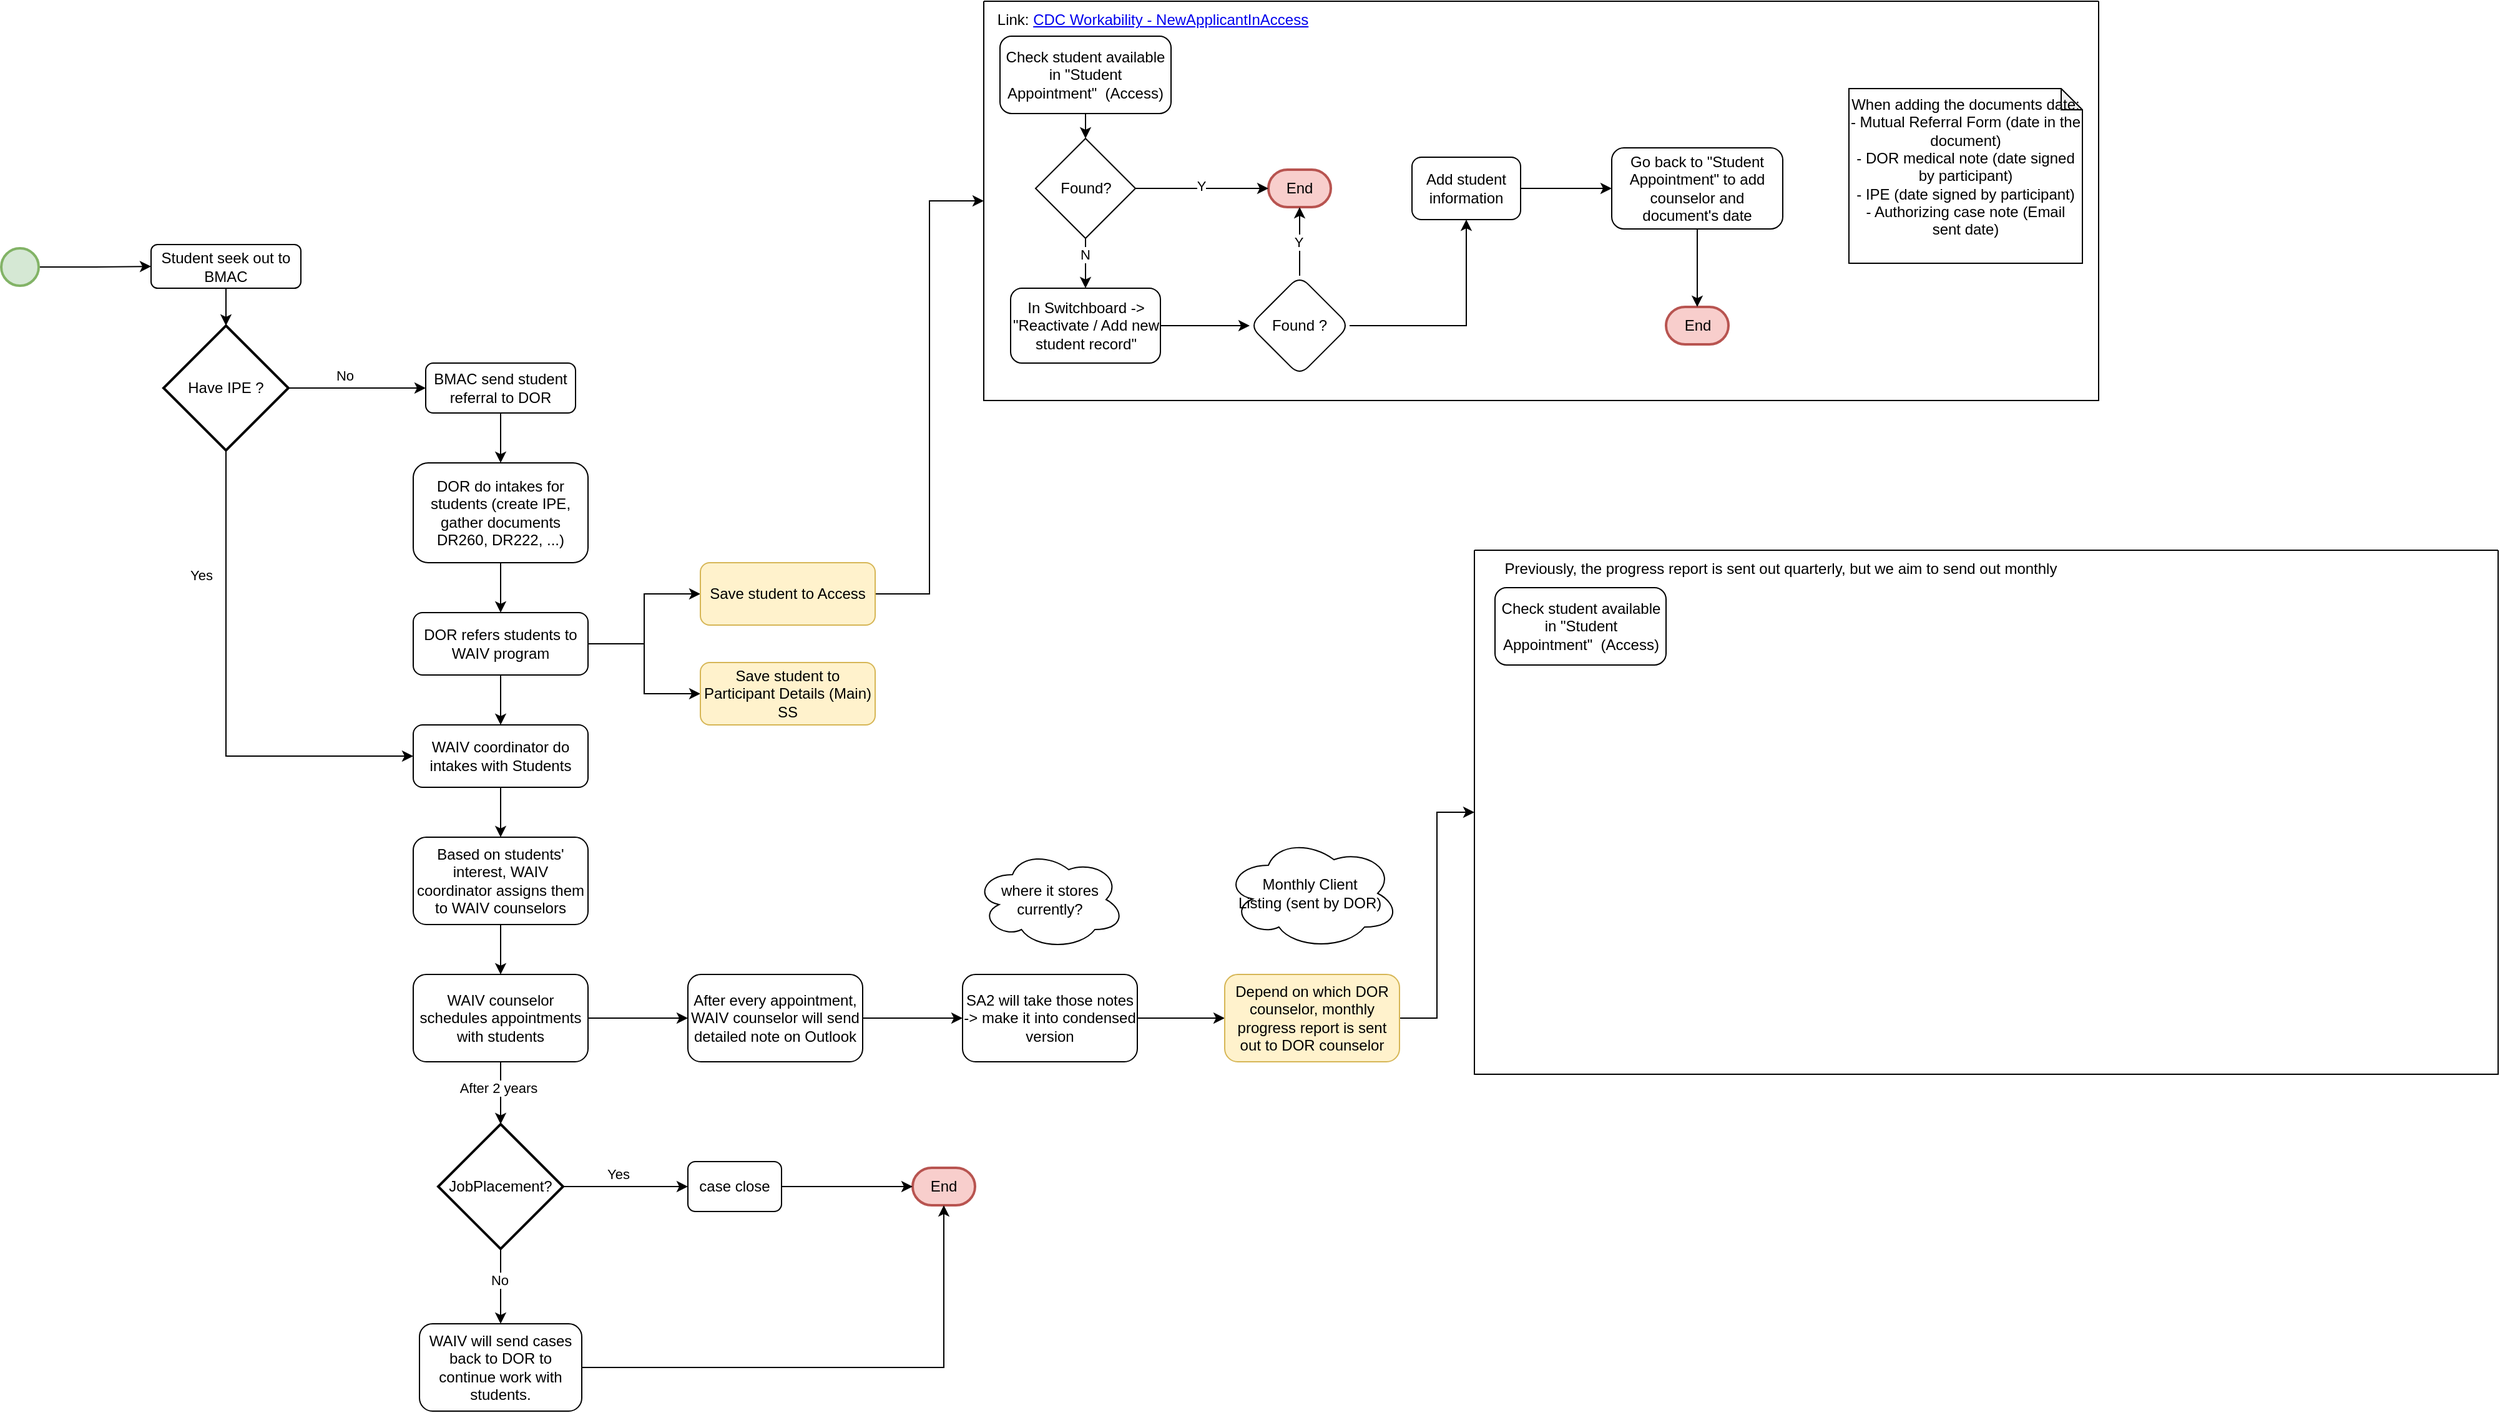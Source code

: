 <mxfile version="26.2.12">
  <diagram id="C5RBs43oDa-KdzZeNtuy" name="Page-1">
    <mxGraphModel dx="1671" dy="2094" grid="1" gridSize="10" guides="1" tooltips="1" connect="1" arrows="1" fold="1" page="1" pageScale="1" pageWidth="827" pageHeight="1169" math="0" shadow="0">
      <root>
        <mxCell id="WIyWlLk6GJQsqaUBKTNV-0" />
        <mxCell id="WIyWlLk6GJQsqaUBKTNV-1" parent="WIyWlLk6GJQsqaUBKTNV-0" />
        <mxCell id="_nmG_EsVDidJPEz30VU9-44" style="edgeStyle=orthogonalEdgeStyle;rounded=0;orthogonalLoop=1;jettySize=auto;html=1;exitX=0.5;exitY=1;exitDx=0;exitDy=0;entryX=0.5;entryY=0;entryDx=0;entryDy=0;" parent="WIyWlLk6GJQsqaUBKTNV-1" source="WIyWlLk6GJQsqaUBKTNV-3" target="_nmG_EsVDidJPEz30VU9-4" edge="1">
          <mxGeometry relative="1" as="geometry" />
        </mxCell>
        <mxCell id="WIyWlLk6GJQsqaUBKTNV-3" value="BMAC send student referral to DOR" style="rounded=1;whiteSpace=wrap;html=1;fontSize=12;glass=0;strokeWidth=1;shadow=0;" parent="WIyWlLk6GJQsqaUBKTNV-1" vertex="1">
          <mxGeometry x="380" y="100" width="120" height="40" as="geometry" />
        </mxCell>
        <mxCell id="_nmG_EsVDidJPEz30VU9-3" style="edgeStyle=orthogonalEdgeStyle;rounded=0;orthogonalLoop=1;jettySize=auto;html=1;exitX=1;exitY=0.5;exitDx=0;exitDy=0;exitPerimeter=0;entryX=0;entryY=0.5;entryDx=0;entryDy=0;" parent="WIyWlLk6GJQsqaUBKTNV-1" source="_nmG_EsVDidJPEz30VU9-0" target="_nmG_EsVDidJPEz30VU9-1" edge="1">
          <mxGeometry relative="1" as="geometry" />
        </mxCell>
        <mxCell id="_nmG_EsVDidJPEz30VU9-0" value="" style="strokeWidth=2;html=1;shape=mxgraph.flowchart.start_2;whiteSpace=wrap;fillColor=#d5e8d4;strokeColor=#82b366;" parent="WIyWlLk6GJQsqaUBKTNV-1" vertex="1">
          <mxGeometry x="40" y="8" width="30" height="30" as="geometry" />
        </mxCell>
        <mxCell id="_nmG_EsVDidJPEz30VU9-1" value="Student seek out to BMAC" style="rounded=1;whiteSpace=wrap;html=1;" parent="WIyWlLk6GJQsqaUBKTNV-1" vertex="1">
          <mxGeometry x="160" y="5" width="120" height="35" as="geometry" />
        </mxCell>
        <mxCell id="_nmG_EsVDidJPEz30VU9-7" value="" style="edgeStyle=orthogonalEdgeStyle;rounded=0;orthogonalLoop=1;jettySize=auto;html=1;" parent="WIyWlLk6GJQsqaUBKTNV-1" source="_nmG_EsVDidJPEz30VU9-4" target="_nmG_EsVDidJPEz30VU9-6" edge="1">
          <mxGeometry relative="1" as="geometry" />
        </mxCell>
        <mxCell id="_nmG_EsVDidJPEz30VU9-4" value="DOR do intakes for students (create IPE, gather documents DR260, DR222, ...)" style="rounded=1;whiteSpace=wrap;html=1;fontSize=12;glass=0;strokeWidth=1;shadow=0;" parent="WIyWlLk6GJQsqaUBKTNV-1" vertex="1">
          <mxGeometry x="370" y="180" width="140" height="80" as="geometry" />
        </mxCell>
        <mxCell id="_nmG_EsVDidJPEz30VU9-9" value="" style="edgeStyle=orthogonalEdgeStyle;rounded=0;orthogonalLoop=1;jettySize=auto;html=1;" parent="WIyWlLk6GJQsqaUBKTNV-1" source="_nmG_EsVDidJPEz30VU9-6" target="_nmG_EsVDidJPEz30VU9-8" edge="1">
          <mxGeometry relative="1" as="geometry" />
        </mxCell>
        <mxCell id="ooBP4RP4iMkbLxyPNMtn-1" style="edgeStyle=orthogonalEdgeStyle;rounded=0;orthogonalLoop=1;jettySize=auto;html=1;exitX=1;exitY=0.5;exitDx=0;exitDy=0;" edge="1" parent="WIyWlLk6GJQsqaUBKTNV-1" source="_nmG_EsVDidJPEz30VU9-6" target="_nmG_EsVDidJPEz30VU9-11">
          <mxGeometry relative="1" as="geometry" />
        </mxCell>
        <mxCell id="ooBP4RP4iMkbLxyPNMtn-2" style="edgeStyle=orthogonalEdgeStyle;rounded=0;orthogonalLoop=1;jettySize=auto;html=1;exitX=1;exitY=0.5;exitDx=0;exitDy=0;" edge="1" parent="WIyWlLk6GJQsqaUBKTNV-1" source="_nmG_EsVDidJPEz30VU9-6" target="ooBP4RP4iMkbLxyPNMtn-0">
          <mxGeometry relative="1" as="geometry" />
        </mxCell>
        <mxCell id="_nmG_EsVDidJPEz30VU9-6" value="DOR refers students to WAIV program" style="rounded=1;whiteSpace=wrap;html=1;fontSize=12;glass=0;strokeWidth=1;shadow=0;" parent="WIyWlLk6GJQsqaUBKTNV-1" vertex="1">
          <mxGeometry x="370" y="300" width="140" height="50" as="geometry" />
        </mxCell>
        <mxCell id="_nmG_EsVDidJPEz30VU9-14" value="" style="edgeStyle=orthogonalEdgeStyle;rounded=0;orthogonalLoop=1;jettySize=auto;html=1;" parent="WIyWlLk6GJQsqaUBKTNV-1" source="_nmG_EsVDidJPEz30VU9-8" target="_nmG_EsVDidJPEz30VU9-13" edge="1">
          <mxGeometry relative="1" as="geometry" />
        </mxCell>
        <mxCell id="_nmG_EsVDidJPEz30VU9-8" value="WAIV coordinator do intakes with Students" style="rounded=1;whiteSpace=wrap;html=1;fontSize=12;glass=0;strokeWidth=1;shadow=0;" parent="WIyWlLk6GJQsqaUBKTNV-1" vertex="1">
          <mxGeometry x="370" y="390" width="140" height="50" as="geometry" />
        </mxCell>
        <mxCell id="ooBP4RP4iMkbLxyPNMtn-10" style="edgeStyle=orthogonalEdgeStyle;rounded=0;orthogonalLoop=1;jettySize=auto;html=1;exitX=1;exitY=0.5;exitDx=0;exitDy=0;entryX=0;entryY=0.5;entryDx=0;entryDy=0;" edge="1" parent="WIyWlLk6GJQsqaUBKTNV-1" source="_nmG_EsVDidJPEz30VU9-11" target="ooBP4RP4iMkbLxyPNMtn-3">
          <mxGeometry relative="1" as="geometry" />
        </mxCell>
        <mxCell id="_nmG_EsVDidJPEz30VU9-11" value="Save student to Access" style="rounded=1;whiteSpace=wrap;html=1;fontSize=12;glass=0;strokeWidth=1;shadow=0;fillColor=#fff2cc;strokeColor=#d6b656;" parent="WIyWlLk6GJQsqaUBKTNV-1" vertex="1">
          <mxGeometry x="600" y="260" width="140" height="50" as="geometry" />
        </mxCell>
        <mxCell id="_nmG_EsVDidJPEz30VU9-16" value="" style="edgeStyle=orthogonalEdgeStyle;rounded=0;orthogonalLoop=1;jettySize=auto;html=1;" parent="WIyWlLk6GJQsqaUBKTNV-1" source="_nmG_EsVDidJPEz30VU9-13" target="_nmG_EsVDidJPEz30VU9-15" edge="1">
          <mxGeometry relative="1" as="geometry" />
        </mxCell>
        <mxCell id="_nmG_EsVDidJPEz30VU9-13" value="Based on students&#39; interest, WAIV coordinator assigns them to WAIV counselors" style="rounded=1;whiteSpace=wrap;html=1;fontSize=12;glass=0;strokeWidth=1;shadow=0;" parent="WIyWlLk6GJQsqaUBKTNV-1" vertex="1">
          <mxGeometry x="370" y="480" width="140" height="70" as="geometry" />
        </mxCell>
        <mxCell id="_nmG_EsVDidJPEz30VU9-18" value="" style="edgeStyle=orthogonalEdgeStyle;rounded=0;orthogonalLoop=1;jettySize=auto;html=1;" parent="WIyWlLk6GJQsqaUBKTNV-1" source="_nmG_EsVDidJPEz30VU9-15" target="_nmG_EsVDidJPEz30VU9-17" edge="1">
          <mxGeometry relative="1" as="geometry" />
        </mxCell>
        <mxCell id="_nmG_EsVDidJPEz30VU9-15" value="WAIV counselor schedules appointments with students" style="rounded=1;whiteSpace=wrap;html=1;fontSize=12;glass=0;strokeWidth=1;shadow=0;" parent="WIyWlLk6GJQsqaUBKTNV-1" vertex="1">
          <mxGeometry x="370" y="590" width="140" height="70" as="geometry" />
        </mxCell>
        <mxCell id="_nmG_EsVDidJPEz30VU9-20" value="" style="edgeStyle=orthogonalEdgeStyle;rounded=0;orthogonalLoop=1;jettySize=auto;html=1;" parent="WIyWlLk6GJQsqaUBKTNV-1" source="_nmG_EsVDidJPEz30VU9-17" target="_nmG_EsVDidJPEz30VU9-19" edge="1">
          <mxGeometry relative="1" as="geometry" />
        </mxCell>
        <mxCell id="_nmG_EsVDidJPEz30VU9-17" value="After every appointment, WAIV counselor will send detailed note on Outlook" style="rounded=1;whiteSpace=wrap;html=1;fontSize=12;glass=0;strokeWidth=1;shadow=0;" parent="WIyWlLk6GJQsqaUBKTNV-1" vertex="1">
          <mxGeometry x="590" y="590" width="140" height="70" as="geometry" />
        </mxCell>
        <mxCell id="_nmG_EsVDidJPEz30VU9-27" style="edgeStyle=orthogonalEdgeStyle;rounded=0;orthogonalLoop=1;jettySize=auto;html=1;exitX=1;exitY=0.5;exitDx=0;exitDy=0;" parent="WIyWlLk6GJQsqaUBKTNV-1" source="_nmG_EsVDidJPEz30VU9-19" target="_nmG_EsVDidJPEz30VU9-25" edge="1">
          <mxGeometry relative="1" as="geometry" />
        </mxCell>
        <mxCell id="_nmG_EsVDidJPEz30VU9-19" value="SA2 will take those notes -&amp;gt; make it into condensed version" style="rounded=1;whiteSpace=wrap;html=1;fontSize=12;glass=0;strokeWidth=1;shadow=0;" parent="WIyWlLk6GJQsqaUBKTNV-1" vertex="1">
          <mxGeometry x="810" y="590" width="140" height="70" as="geometry" />
        </mxCell>
        <mxCell id="_nmG_EsVDidJPEz30VU9-21" value="case close" style="rounded=1;whiteSpace=wrap;html=1;fontSize=12;glass=0;strokeWidth=1;shadow=0;" parent="WIyWlLk6GJQsqaUBKTNV-1" vertex="1">
          <mxGeometry x="590" y="740" width="75" height="40" as="geometry" />
        </mxCell>
        <mxCell id="ooBP4RP4iMkbLxyPNMtn-32" style="edgeStyle=orthogonalEdgeStyle;rounded=0;orthogonalLoop=1;jettySize=auto;html=1;exitX=1;exitY=0.5;exitDx=0;exitDy=0;" edge="1" parent="WIyWlLk6GJQsqaUBKTNV-1" source="_nmG_EsVDidJPEz30VU9-25" target="ooBP4RP4iMkbLxyPNMtn-31">
          <mxGeometry relative="1" as="geometry" />
        </mxCell>
        <mxCell id="_nmG_EsVDidJPEz30VU9-25" value="Depend on which DOR counselor, monthly progress report is sent out to DOR counselor" style="rounded=1;whiteSpace=wrap;html=1;fontSize=12;glass=0;strokeWidth=1;shadow=0;fillColor=#fff2cc;strokeColor=#d6b656;" parent="WIyWlLk6GJQsqaUBKTNV-1" vertex="1">
          <mxGeometry x="1020" y="590" width="140" height="70" as="geometry" />
        </mxCell>
        <mxCell id="_nmG_EsVDidJPEz30VU9-31" value="" style="edgeStyle=orthogonalEdgeStyle;rounded=0;orthogonalLoop=1;jettySize=auto;html=1;entryX=0;entryY=0.5;entryDx=0;entryDy=0;" parent="WIyWlLk6GJQsqaUBKTNV-1" source="_nmG_EsVDidJPEz30VU9-28" target="_nmG_EsVDidJPEz30VU9-21" edge="1">
          <mxGeometry relative="1" as="geometry">
            <mxPoint x="590" y="750" as="targetPoint" />
          </mxGeometry>
        </mxCell>
        <mxCell id="_nmG_EsVDidJPEz30VU9-32" value="Yes" style="edgeLabel;html=1;align=center;verticalAlign=middle;resizable=0;points=[];" parent="_nmG_EsVDidJPEz30VU9-31" vertex="1" connectable="0">
          <mxGeometry x="-0.12" relative="1" as="geometry">
            <mxPoint y="-10" as="offset" />
          </mxGeometry>
        </mxCell>
        <mxCell id="_nmG_EsVDidJPEz30VU9-34" style="edgeStyle=orthogonalEdgeStyle;rounded=0;orthogonalLoop=1;jettySize=auto;html=1;exitX=0.5;exitY=1;exitDx=0;exitDy=0;exitPerimeter=0;entryX=0.5;entryY=0;entryDx=0;entryDy=0;" parent="WIyWlLk6GJQsqaUBKTNV-1" source="_nmG_EsVDidJPEz30VU9-28" target="_nmG_EsVDidJPEz30VU9-33" edge="1">
          <mxGeometry relative="1" as="geometry" />
        </mxCell>
        <mxCell id="_nmG_EsVDidJPEz30VU9-37" value="No" style="edgeLabel;html=1;align=center;verticalAlign=middle;resizable=0;points=[];" parent="_nmG_EsVDidJPEz30VU9-34" vertex="1" connectable="0">
          <mxGeometry x="-0.167" y="-1" relative="1" as="geometry">
            <mxPoint as="offset" />
          </mxGeometry>
        </mxCell>
        <mxCell id="_nmG_EsVDidJPEz30VU9-28" value="JobPlacement?" style="strokeWidth=2;html=1;shape=mxgraph.flowchart.decision;whiteSpace=wrap;" parent="WIyWlLk6GJQsqaUBKTNV-1" vertex="1">
          <mxGeometry x="390" y="710" width="100" height="100" as="geometry" />
        </mxCell>
        <mxCell id="_nmG_EsVDidJPEz30VU9-29" style="edgeStyle=orthogonalEdgeStyle;rounded=0;orthogonalLoop=1;jettySize=auto;html=1;exitX=0.5;exitY=1;exitDx=0;exitDy=0;entryX=0.5;entryY=0;entryDx=0;entryDy=0;entryPerimeter=0;" parent="WIyWlLk6GJQsqaUBKTNV-1" source="_nmG_EsVDidJPEz30VU9-15" target="_nmG_EsVDidJPEz30VU9-28" edge="1">
          <mxGeometry relative="1" as="geometry" />
        </mxCell>
        <mxCell id="_nmG_EsVDidJPEz30VU9-39" value="After 2 years" style="edgeLabel;html=1;align=center;verticalAlign=middle;resizable=0;points=[];" parent="_nmG_EsVDidJPEz30VU9-29" vertex="1" connectable="0">
          <mxGeometry x="-0.16" y="-2" relative="1" as="geometry">
            <mxPoint as="offset" />
          </mxGeometry>
        </mxCell>
        <mxCell id="_nmG_EsVDidJPEz30VU9-33" value="WAIV will send cases back to DOR to continue work with students." style="rounded=1;whiteSpace=wrap;html=1;" parent="WIyWlLk6GJQsqaUBKTNV-1" vertex="1">
          <mxGeometry x="375" y="870" width="130" height="70" as="geometry" />
        </mxCell>
        <mxCell id="_nmG_EsVDidJPEz30VU9-35" value="End" style="strokeWidth=2;html=1;shape=mxgraph.flowchart.terminator;whiteSpace=wrap;fillColor=#f8cecc;strokeColor=#b85450;" parent="WIyWlLk6GJQsqaUBKTNV-1" vertex="1">
          <mxGeometry x="770" y="745" width="50" height="30" as="geometry" />
        </mxCell>
        <mxCell id="_nmG_EsVDidJPEz30VU9-36" style="edgeStyle=orthogonalEdgeStyle;rounded=0;orthogonalLoop=1;jettySize=auto;html=1;exitX=1;exitY=0.5;exitDx=0;exitDy=0;entryX=0;entryY=0.5;entryDx=0;entryDy=0;entryPerimeter=0;" parent="WIyWlLk6GJQsqaUBKTNV-1" source="_nmG_EsVDidJPEz30VU9-21" target="_nmG_EsVDidJPEz30VU9-35" edge="1">
          <mxGeometry relative="1" as="geometry" />
        </mxCell>
        <mxCell id="_nmG_EsVDidJPEz30VU9-38" style="edgeStyle=orthogonalEdgeStyle;rounded=0;orthogonalLoop=1;jettySize=auto;html=1;exitX=1;exitY=0.5;exitDx=0;exitDy=0;entryX=0.5;entryY=1;entryDx=0;entryDy=0;entryPerimeter=0;" parent="WIyWlLk6GJQsqaUBKTNV-1" source="_nmG_EsVDidJPEz30VU9-33" target="_nmG_EsVDidJPEz30VU9-35" edge="1">
          <mxGeometry relative="1" as="geometry" />
        </mxCell>
        <mxCell id="_nmG_EsVDidJPEz30VU9-40" value="where it stores currently?" style="ellipse;shape=cloud;whiteSpace=wrap;html=1;" parent="WIyWlLk6GJQsqaUBKTNV-1" vertex="1">
          <mxGeometry x="820" y="490" width="120" height="80" as="geometry" />
        </mxCell>
        <mxCell id="_nmG_EsVDidJPEz30VU9-43" style="edgeStyle=orthogonalEdgeStyle;rounded=0;orthogonalLoop=1;jettySize=auto;html=1;exitX=1;exitY=0.5;exitDx=0;exitDy=0;exitPerimeter=0;entryX=0;entryY=0.5;entryDx=0;entryDy=0;" parent="WIyWlLk6GJQsqaUBKTNV-1" source="_nmG_EsVDidJPEz30VU9-41" target="WIyWlLk6GJQsqaUBKTNV-3" edge="1">
          <mxGeometry relative="1" as="geometry" />
        </mxCell>
        <mxCell id="_nmG_EsVDidJPEz30VU9-45" value="No" style="edgeLabel;html=1;align=center;verticalAlign=middle;resizable=0;points=[];" parent="_nmG_EsVDidJPEz30VU9-43" vertex="1" connectable="0">
          <mxGeometry x="-0.178" y="-1" relative="1" as="geometry">
            <mxPoint y="-11" as="offset" />
          </mxGeometry>
        </mxCell>
        <mxCell id="_nmG_EsVDidJPEz30VU9-46" style="edgeStyle=orthogonalEdgeStyle;rounded=0;orthogonalLoop=1;jettySize=auto;html=1;exitX=0.5;exitY=1;exitDx=0;exitDy=0;exitPerimeter=0;entryX=0;entryY=0.5;entryDx=0;entryDy=0;" parent="WIyWlLk6GJQsqaUBKTNV-1" source="_nmG_EsVDidJPEz30VU9-41" target="_nmG_EsVDidJPEz30VU9-8" edge="1">
          <mxGeometry relative="1" as="geometry" />
        </mxCell>
        <mxCell id="_nmG_EsVDidJPEz30VU9-47" value="Yes" style="edgeLabel;html=1;align=center;verticalAlign=middle;resizable=0;points=[];" parent="_nmG_EsVDidJPEz30VU9-46" vertex="1" connectable="0">
          <mxGeometry x="-0.493" y="-1" relative="1" as="geometry">
            <mxPoint x="-19" as="offset" />
          </mxGeometry>
        </mxCell>
        <mxCell id="_nmG_EsVDidJPEz30VU9-41" value="Have IPE ?" style="strokeWidth=2;html=1;shape=mxgraph.flowchart.decision;whiteSpace=wrap;" parent="WIyWlLk6GJQsqaUBKTNV-1" vertex="1">
          <mxGeometry x="170" y="70" width="100" height="100" as="geometry" />
        </mxCell>
        <mxCell id="_nmG_EsVDidJPEz30VU9-42" style="edgeStyle=orthogonalEdgeStyle;rounded=0;orthogonalLoop=1;jettySize=auto;html=1;exitX=0.5;exitY=1;exitDx=0;exitDy=0;entryX=0.5;entryY=0;entryDx=0;entryDy=0;entryPerimeter=0;" parent="WIyWlLk6GJQsqaUBKTNV-1" source="_nmG_EsVDidJPEz30VU9-1" target="_nmG_EsVDidJPEz30VU9-41" edge="1">
          <mxGeometry relative="1" as="geometry" />
        </mxCell>
        <mxCell id="ooBP4RP4iMkbLxyPNMtn-0" value="Save student to Participant Details (Main) SS" style="rounded=1;whiteSpace=wrap;html=1;fontSize=12;glass=0;strokeWidth=1;shadow=0;fillColor=#fff2cc;strokeColor=#d6b656;" vertex="1" parent="WIyWlLk6GJQsqaUBKTNV-1">
          <mxGeometry x="600" y="340" width="140" height="50" as="geometry" />
        </mxCell>
        <mxCell id="ooBP4RP4iMkbLxyPNMtn-3" value="" style="swimlane;startSize=0;" vertex="1" parent="WIyWlLk6GJQsqaUBKTNV-1">
          <mxGeometry x="827" y="-190" width="893" height="320" as="geometry" />
        </mxCell>
        <mxCell id="ooBP4RP4iMkbLxyPNMtn-4" value="Link:&amp;nbsp;&lt;a href=&quot;https://csulb.sharepoint.com/sites/CDC-Workability/Wiki/NewApplicantInAccess.aspx&quot;&gt;CDC Workability - NewApplicantInAccess&lt;/a&gt;" style="text;html=1;align=center;verticalAlign=middle;resizable=0;points=[];autosize=1;strokeColor=none;fillColor=none;" vertex="1" parent="ooBP4RP4iMkbLxyPNMtn-3">
          <mxGeometry width="270" height="30" as="geometry" />
        </mxCell>
        <mxCell id="ooBP4RP4iMkbLxyPNMtn-7" style="edgeStyle=orthogonalEdgeStyle;rounded=0;orthogonalLoop=1;jettySize=auto;html=1;exitX=0.5;exitY=1;exitDx=0;exitDy=0;entryX=0.5;entryY=0;entryDx=0;entryDy=0;" edge="1" parent="ooBP4RP4iMkbLxyPNMtn-3" source="ooBP4RP4iMkbLxyPNMtn-5" target="ooBP4RP4iMkbLxyPNMtn-6">
          <mxGeometry relative="1" as="geometry" />
        </mxCell>
        <mxCell id="ooBP4RP4iMkbLxyPNMtn-5" value="Check student available in &quot;Student Appointment&quot;&amp;nbsp; (Access)" style="rounded=1;whiteSpace=wrap;html=1;" vertex="1" parent="ooBP4RP4iMkbLxyPNMtn-3">
          <mxGeometry x="13" y="28" width="137" height="62" as="geometry" />
        </mxCell>
        <mxCell id="ooBP4RP4iMkbLxyPNMtn-13" style="edgeStyle=orthogonalEdgeStyle;rounded=0;orthogonalLoop=1;jettySize=auto;html=1;exitX=0.5;exitY=1;exitDx=0;exitDy=0;" edge="1" parent="ooBP4RP4iMkbLxyPNMtn-3" source="ooBP4RP4iMkbLxyPNMtn-6" target="ooBP4RP4iMkbLxyPNMtn-11">
          <mxGeometry relative="1" as="geometry" />
        </mxCell>
        <mxCell id="ooBP4RP4iMkbLxyPNMtn-14" value="N" style="edgeLabel;html=1;align=center;verticalAlign=middle;resizable=0;points=[];" vertex="1" connectable="0" parent="ooBP4RP4iMkbLxyPNMtn-13">
          <mxGeometry x="-0.35" y="-1" relative="1" as="geometry">
            <mxPoint as="offset" />
          </mxGeometry>
        </mxCell>
        <mxCell id="ooBP4RP4iMkbLxyPNMtn-6" value="Found?" style="rhombus;whiteSpace=wrap;html=1;" vertex="1" parent="ooBP4RP4iMkbLxyPNMtn-3">
          <mxGeometry x="41.5" y="110" width="80" height="80" as="geometry" />
        </mxCell>
        <mxCell id="ooBP4RP4iMkbLxyPNMtn-8" value="End" style="strokeWidth=2;html=1;shape=mxgraph.flowchart.terminator;whiteSpace=wrap;fillColor=#f8cecc;strokeColor=#b85450;" vertex="1" parent="ooBP4RP4iMkbLxyPNMtn-3">
          <mxGeometry x="228" y="135" width="50" height="30" as="geometry" />
        </mxCell>
        <mxCell id="ooBP4RP4iMkbLxyPNMtn-9" style="edgeStyle=orthogonalEdgeStyle;rounded=0;orthogonalLoop=1;jettySize=auto;html=1;exitX=1;exitY=0.5;exitDx=0;exitDy=0;entryX=0;entryY=0.5;entryDx=0;entryDy=0;entryPerimeter=0;" edge="1" parent="ooBP4RP4iMkbLxyPNMtn-3" source="ooBP4RP4iMkbLxyPNMtn-6" target="ooBP4RP4iMkbLxyPNMtn-8">
          <mxGeometry relative="1" as="geometry" />
        </mxCell>
        <mxCell id="ooBP4RP4iMkbLxyPNMtn-12" value="Y" style="edgeLabel;html=1;align=center;verticalAlign=middle;resizable=0;points=[];" vertex="1" connectable="0" parent="ooBP4RP4iMkbLxyPNMtn-9">
          <mxGeometry x="-0.041" y="2" relative="1" as="geometry">
            <mxPoint x="1" as="offset" />
          </mxGeometry>
        </mxCell>
        <mxCell id="ooBP4RP4iMkbLxyPNMtn-18" value="" style="edgeStyle=orthogonalEdgeStyle;rounded=0;orthogonalLoop=1;jettySize=auto;html=1;" edge="1" parent="ooBP4RP4iMkbLxyPNMtn-3" source="ooBP4RP4iMkbLxyPNMtn-11" target="ooBP4RP4iMkbLxyPNMtn-17">
          <mxGeometry relative="1" as="geometry" />
        </mxCell>
        <mxCell id="ooBP4RP4iMkbLxyPNMtn-11" value="In Switchboard -&amp;gt; &quot;Reactivate / Add new student record&quot;" style="rounded=1;whiteSpace=wrap;html=1;" vertex="1" parent="ooBP4RP4iMkbLxyPNMtn-3">
          <mxGeometry x="21.5" y="230" width="120" height="60" as="geometry" />
        </mxCell>
        <mxCell id="ooBP4RP4iMkbLxyPNMtn-22" value="" style="edgeStyle=orthogonalEdgeStyle;rounded=0;orthogonalLoop=1;jettySize=auto;html=1;" edge="1" parent="ooBP4RP4iMkbLxyPNMtn-3" source="ooBP4RP4iMkbLxyPNMtn-17" target="ooBP4RP4iMkbLxyPNMtn-21">
          <mxGeometry relative="1" as="geometry" />
        </mxCell>
        <mxCell id="ooBP4RP4iMkbLxyPNMtn-17" value="Found ?" style="rhombus;whiteSpace=wrap;html=1;rounded=1;" vertex="1" parent="ooBP4RP4iMkbLxyPNMtn-3">
          <mxGeometry x="213" y="220" width="80" height="80" as="geometry" />
        </mxCell>
        <mxCell id="ooBP4RP4iMkbLxyPNMtn-19" style="edgeStyle=orthogonalEdgeStyle;rounded=0;orthogonalLoop=1;jettySize=auto;html=1;exitX=0.5;exitY=0;exitDx=0;exitDy=0;entryX=0.5;entryY=1;entryDx=0;entryDy=0;entryPerimeter=0;" edge="1" parent="ooBP4RP4iMkbLxyPNMtn-3" source="ooBP4RP4iMkbLxyPNMtn-17" target="ooBP4RP4iMkbLxyPNMtn-8">
          <mxGeometry relative="1" as="geometry" />
        </mxCell>
        <mxCell id="ooBP4RP4iMkbLxyPNMtn-20" value="Y" style="edgeLabel;html=1;align=center;verticalAlign=middle;resizable=0;points=[];" vertex="1" connectable="0" parent="ooBP4RP4iMkbLxyPNMtn-19">
          <mxGeometry x="-0.018" y="1" relative="1" as="geometry">
            <mxPoint as="offset" />
          </mxGeometry>
        </mxCell>
        <mxCell id="ooBP4RP4iMkbLxyPNMtn-24" value="" style="edgeStyle=orthogonalEdgeStyle;rounded=0;orthogonalLoop=1;jettySize=auto;html=1;" edge="1" parent="ooBP4RP4iMkbLxyPNMtn-3" source="ooBP4RP4iMkbLxyPNMtn-21" target="ooBP4RP4iMkbLxyPNMtn-23">
          <mxGeometry relative="1" as="geometry" />
        </mxCell>
        <mxCell id="ooBP4RP4iMkbLxyPNMtn-21" value="Add student information" style="whiteSpace=wrap;html=1;rounded=1;" vertex="1" parent="ooBP4RP4iMkbLxyPNMtn-3">
          <mxGeometry x="343" y="125" width="87" height="50" as="geometry" />
        </mxCell>
        <mxCell id="ooBP4RP4iMkbLxyPNMtn-23" value="Go back to &quot;Student Appointment&quot; to add counselor and document&#39;s date" style="whiteSpace=wrap;html=1;rounded=1;" vertex="1" parent="ooBP4RP4iMkbLxyPNMtn-3">
          <mxGeometry x="503" y="117.5" width="137" height="65" as="geometry" />
        </mxCell>
        <mxCell id="ooBP4RP4iMkbLxyPNMtn-25" value="End" style="strokeWidth=2;html=1;shape=mxgraph.flowchart.terminator;whiteSpace=wrap;fillColor=#f8cecc;strokeColor=#b85450;" vertex="1" parent="ooBP4RP4iMkbLxyPNMtn-3">
          <mxGeometry x="546.5" y="245" width="50" height="30" as="geometry" />
        </mxCell>
        <mxCell id="ooBP4RP4iMkbLxyPNMtn-26" style="edgeStyle=orthogonalEdgeStyle;rounded=0;orthogonalLoop=1;jettySize=auto;html=1;exitX=0.5;exitY=1;exitDx=0;exitDy=0;entryX=0.5;entryY=0;entryDx=0;entryDy=0;entryPerimeter=0;" edge="1" parent="ooBP4RP4iMkbLxyPNMtn-3" source="ooBP4RP4iMkbLxyPNMtn-23" target="ooBP4RP4iMkbLxyPNMtn-25">
          <mxGeometry relative="1" as="geometry" />
        </mxCell>
        <mxCell id="ooBP4RP4iMkbLxyPNMtn-28" value="When adding the documents date:&lt;div&gt;- Mutual Referral Form (date in the document)&lt;/div&gt;&lt;div&gt;- DOR medical note (date signed by participant)&lt;/div&gt;&lt;div&gt;- IPE (date signed by participant)&lt;/div&gt;&lt;div&gt;- Authorizing case note (Email sent date)&lt;/div&gt;&lt;div&gt;&lt;br&gt;&lt;/div&gt;" style="shape=note;whiteSpace=wrap;html=1;backgroundOutline=1;darkOpacity=0.05;size=17;" vertex="1" parent="ooBP4RP4iMkbLxyPNMtn-3">
          <mxGeometry x="693" y="70" width="187" height="140" as="geometry" />
        </mxCell>
        <mxCell id="ooBP4RP4iMkbLxyPNMtn-27" value="Monthly Client&amp;nbsp;&lt;div&gt;Listing (sent by DOR)&amp;nbsp;&lt;/div&gt;" style="ellipse;shape=cloud;whiteSpace=wrap;html=1;" vertex="1" parent="WIyWlLk6GJQsqaUBKTNV-1">
          <mxGeometry x="1020" y="480" width="140" height="90" as="geometry" />
        </mxCell>
        <mxCell id="ooBP4RP4iMkbLxyPNMtn-31" value="" style="swimlane;startSize=0;" vertex="1" parent="WIyWlLk6GJQsqaUBKTNV-1">
          <mxGeometry x="1220" y="250" width="820" height="420" as="geometry" />
        </mxCell>
        <mxCell id="ooBP4RP4iMkbLxyPNMtn-33" value="Previously, the progress report is sent out quarterly, but we aim to send out monthly" style="text;html=1;align=center;verticalAlign=middle;resizable=0;points=[];autosize=1;strokeColor=none;fillColor=none;" vertex="1" parent="ooBP4RP4iMkbLxyPNMtn-31">
          <mxGeometry x="10" width="470" height="30" as="geometry" />
        </mxCell>
        <mxCell id="ooBP4RP4iMkbLxyPNMtn-34" value="Check student available in &quot;Student Appointment&quot;&amp;nbsp; (Access)" style="rounded=1;whiteSpace=wrap;html=1;" vertex="1" parent="ooBP4RP4iMkbLxyPNMtn-31">
          <mxGeometry x="16.5" y="30" width="137" height="62" as="geometry" />
        </mxCell>
      </root>
    </mxGraphModel>
  </diagram>
</mxfile>
